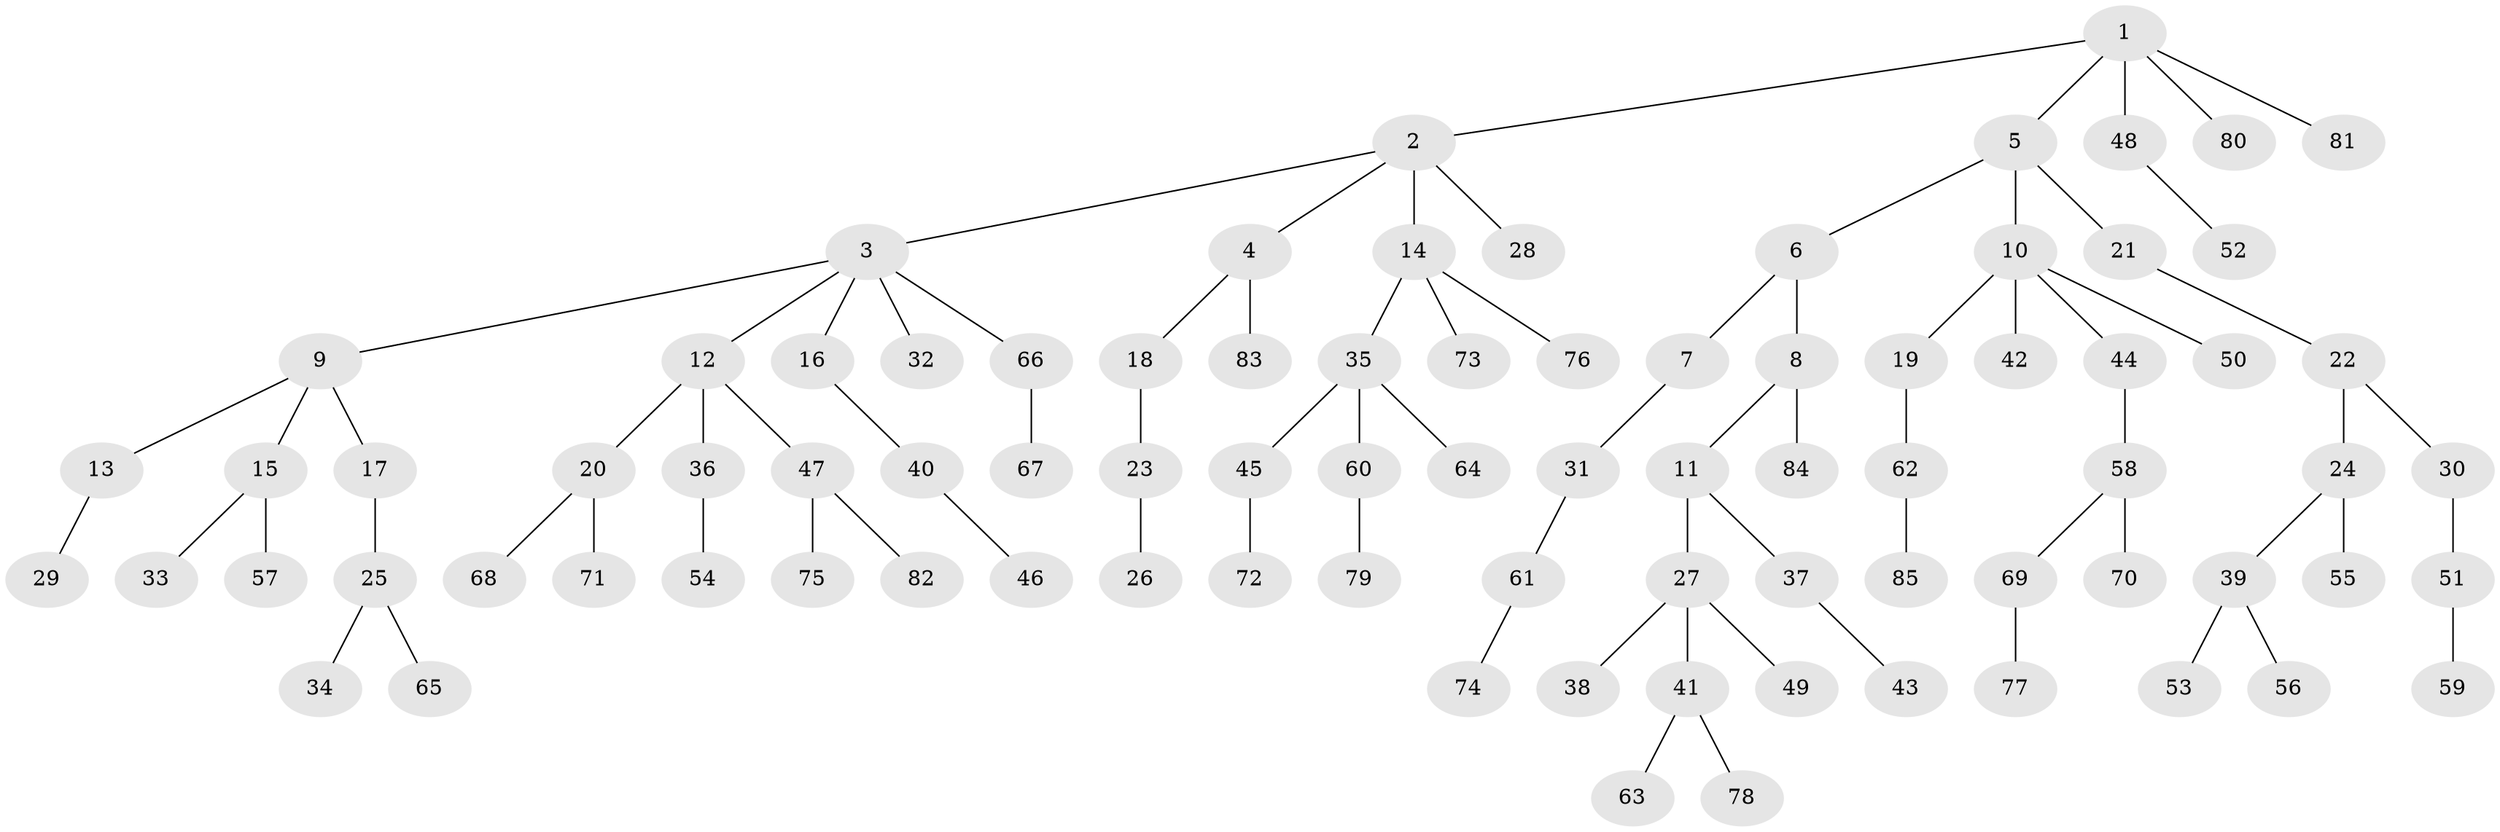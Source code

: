 // coarse degree distribution, {5: 0.07272727272727272, 4: 0.07272727272727272, 3: 0.10909090909090909, 2: 0.23636363636363636, 1: 0.509090909090909}
// Generated by graph-tools (version 1.1) at 2025/52/02/27/25 19:52:10]
// undirected, 85 vertices, 84 edges
graph export_dot {
graph [start="1"]
  node [color=gray90,style=filled];
  1;
  2;
  3;
  4;
  5;
  6;
  7;
  8;
  9;
  10;
  11;
  12;
  13;
  14;
  15;
  16;
  17;
  18;
  19;
  20;
  21;
  22;
  23;
  24;
  25;
  26;
  27;
  28;
  29;
  30;
  31;
  32;
  33;
  34;
  35;
  36;
  37;
  38;
  39;
  40;
  41;
  42;
  43;
  44;
  45;
  46;
  47;
  48;
  49;
  50;
  51;
  52;
  53;
  54;
  55;
  56;
  57;
  58;
  59;
  60;
  61;
  62;
  63;
  64;
  65;
  66;
  67;
  68;
  69;
  70;
  71;
  72;
  73;
  74;
  75;
  76;
  77;
  78;
  79;
  80;
  81;
  82;
  83;
  84;
  85;
  1 -- 2;
  1 -- 5;
  1 -- 48;
  1 -- 80;
  1 -- 81;
  2 -- 3;
  2 -- 4;
  2 -- 14;
  2 -- 28;
  3 -- 9;
  3 -- 12;
  3 -- 16;
  3 -- 32;
  3 -- 66;
  4 -- 18;
  4 -- 83;
  5 -- 6;
  5 -- 10;
  5 -- 21;
  6 -- 7;
  6 -- 8;
  7 -- 31;
  8 -- 11;
  8 -- 84;
  9 -- 13;
  9 -- 15;
  9 -- 17;
  10 -- 19;
  10 -- 42;
  10 -- 44;
  10 -- 50;
  11 -- 27;
  11 -- 37;
  12 -- 20;
  12 -- 36;
  12 -- 47;
  13 -- 29;
  14 -- 35;
  14 -- 73;
  14 -- 76;
  15 -- 33;
  15 -- 57;
  16 -- 40;
  17 -- 25;
  18 -- 23;
  19 -- 62;
  20 -- 68;
  20 -- 71;
  21 -- 22;
  22 -- 24;
  22 -- 30;
  23 -- 26;
  24 -- 39;
  24 -- 55;
  25 -- 34;
  25 -- 65;
  27 -- 38;
  27 -- 41;
  27 -- 49;
  30 -- 51;
  31 -- 61;
  35 -- 45;
  35 -- 60;
  35 -- 64;
  36 -- 54;
  37 -- 43;
  39 -- 53;
  39 -- 56;
  40 -- 46;
  41 -- 63;
  41 -- 78;
  44 -- 58;
  45 -- 72;
  47 -- 75;
  47 -- 82;
  48 -- 52;
  51 -- 59;
  58 -- 69;
  58 -- 70;
  60 -- 79;
  61 -- 74;
  62 -- 85;
  66 -- 67;
  69 -- 77;
}
